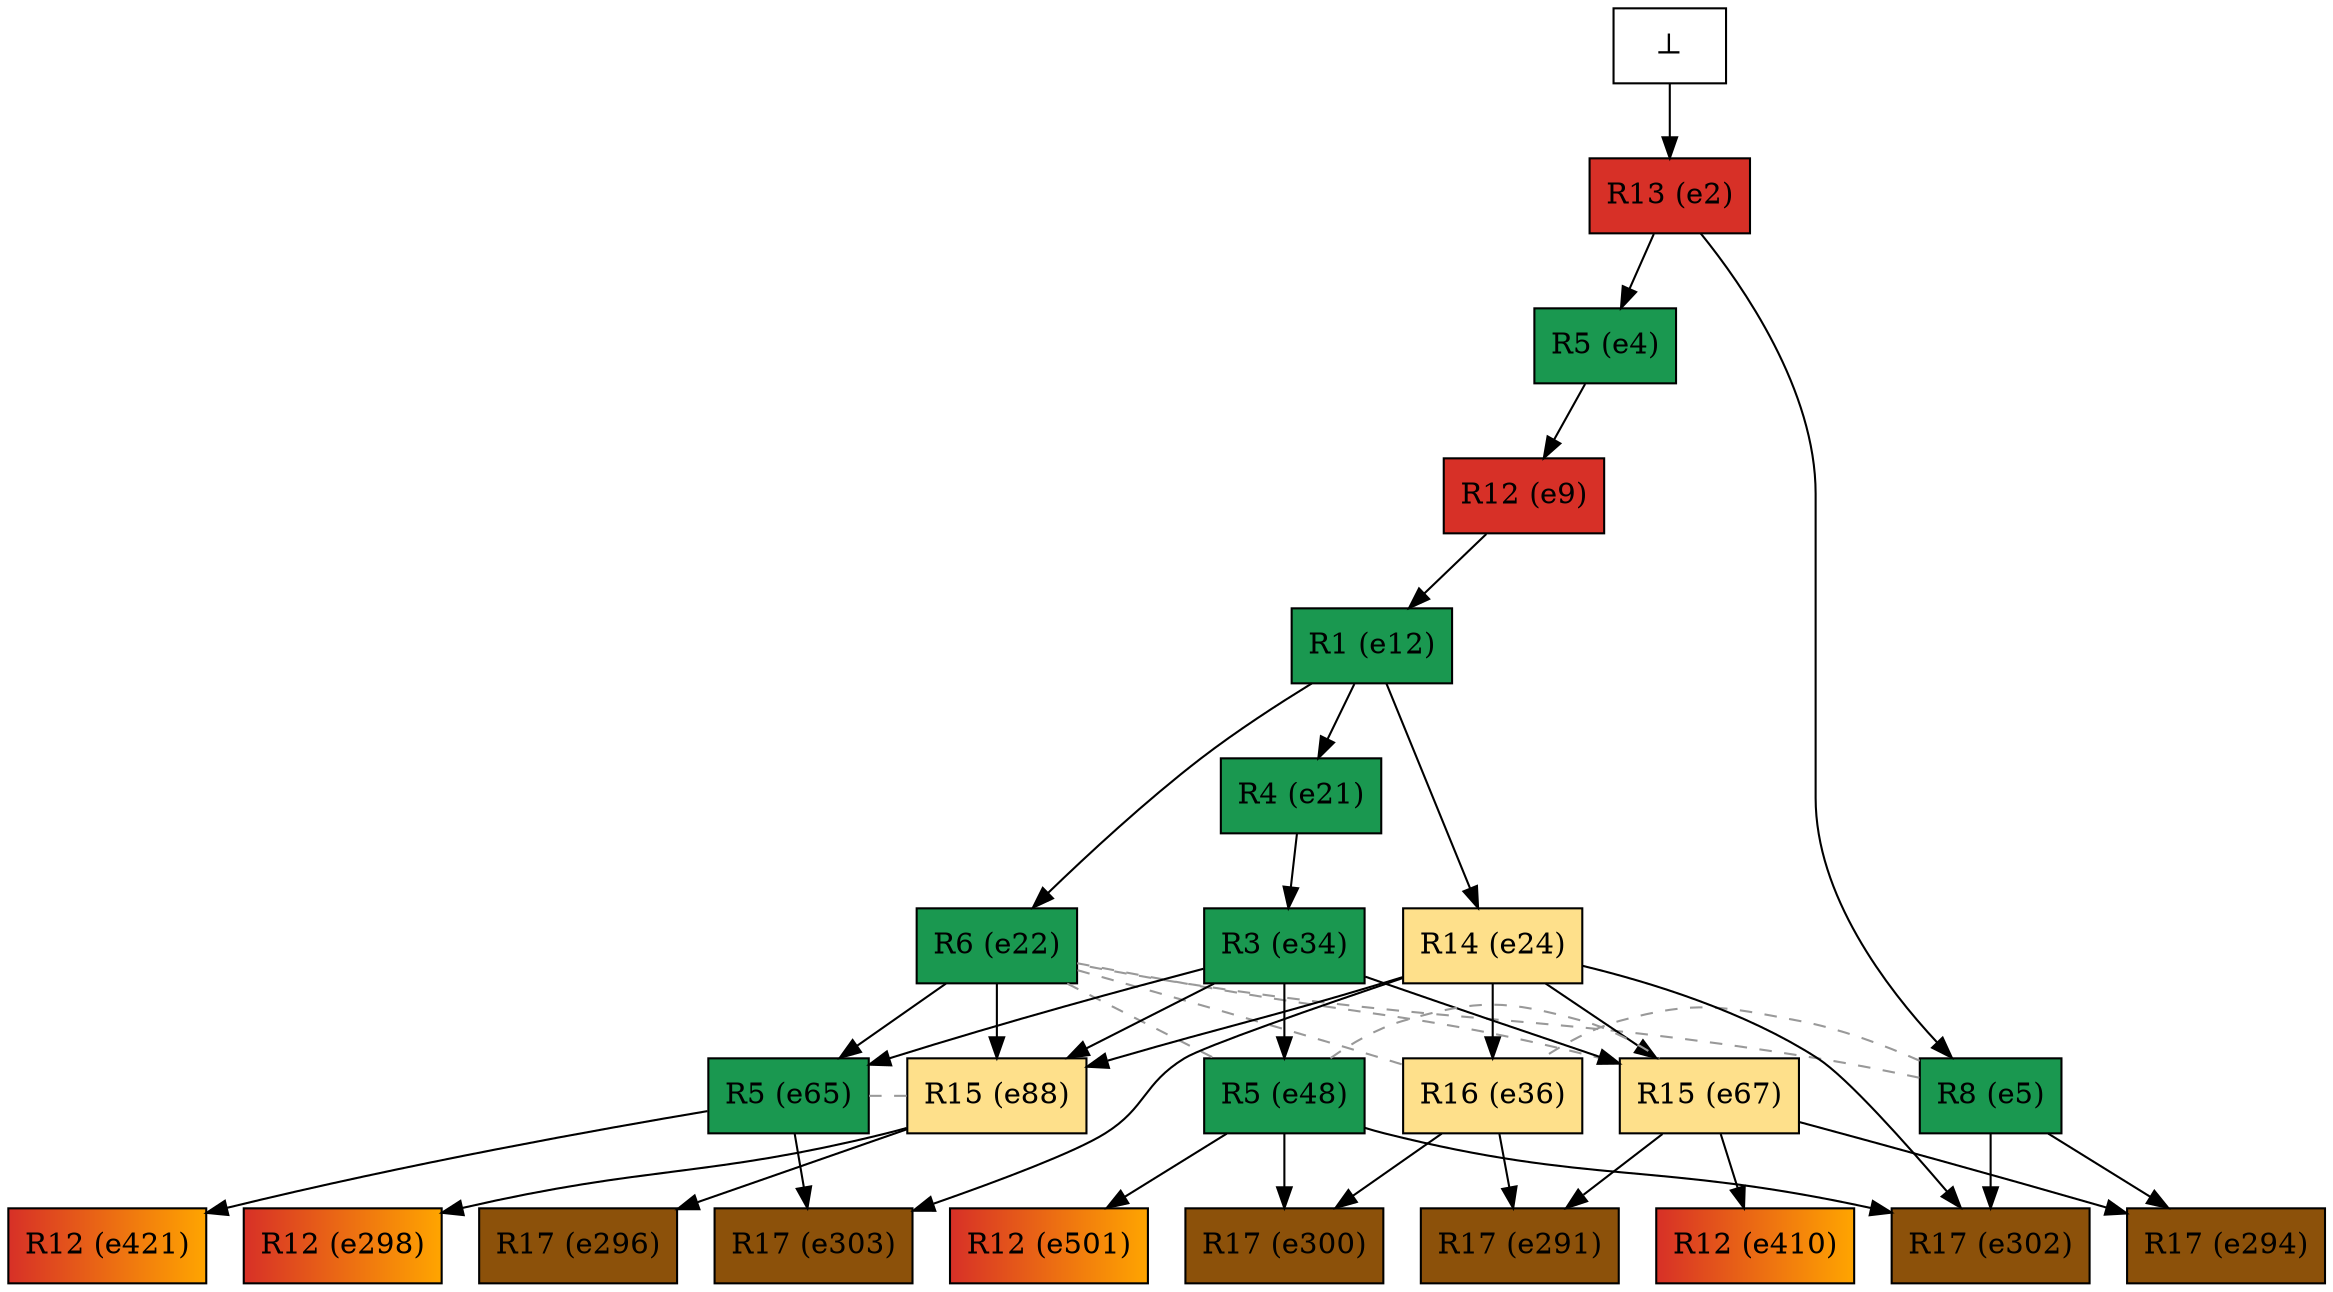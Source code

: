 digraph test {
  e2 -> e4;
  e2 -> e5;
  e4 -> e9;
  e9 -> e12;
  e12 -> e21;
  e12 -> e22;
  e12 -> e24;
  e21 -> e34;
  e24 -> e36;
  e34 -> e48;
  e22 -> e65;
  e34 -> e65;
  e24 -> e67;
  e34 -> e67;
  e22 -> e88;
  e24 -> e88;
  e34 -> e88;
  e36 -> e291;
  e67 -> e291;
  e5 -> e294;
  e67 -> e294;
  e88 -> e296;
  e88 -> e298;
  e36 -> e300;
  e48 -> e300;
  e5 -> e302;
  e24 -> e302;
  e48 -> e302;
  e24 -> e303;
  e65 -> e303;
  e67 -> e410;
  e65 -> e421;
  e48 -> e501;
  e0 -> e2;

//conflicts
  e5 -> e22 [arrowhead=none color=gray60 style=dashed constraint=false];
  e5 -> e36 [arrowhead=none color=gray60 style=dashed constraint=false];
  e22 -> e36 [arrowhead=none color=gray60 style=dashed constraint=false];
  e22 -> e48 [arrowhead=none color=gray60 style=dashed constraint=false];
  e22 -> e67 [arrowhead=none color=gray60 style=dashed constraint=false];
  e48 -> e67 [arrowhead=none color=gray60 style=dashed constraint=false];
  e65 -> e88 [arrowhead=none color=gray60 style=dashed constraint=false];

  e2 [color="black" fillcolor="#d73027:#d73027" label="R13 (e2)" shape=box style=filled];
  e4 [color="black" fillcolor="#1a9850:#1a9850" label="R5 (e4)" shape=box style=filled];
  e5 [color="black" fillcolor="#1a9850:#1a9850" label="R8 (e5)" shape=box style=filled];
  e9 [color="black" fillcolor="#d73027:#d73027" label="R12 (e9)" shape=box style=filled];
  e12 [color="black" fillcolor="#1a9850:#1a9850" label="R1 (e12)" shape=box style=filled];
  e21 [color="black" fillcolor="#1a9850:#1a9850" label="R4 (e21)" shape=box style=filled];
  e22 [color="black" fillcolor="#1a9850:#1a9850" label="R6 (e22)" shape=box style=filled];
  e24 [color="black" fillcolor="#fee08b:#fee08b" label="R14 (e24)" shape=box style=filled];
  e34 [color="black" fillcolor="#1a9850:#1a9850" label="R3 (e34)" shape=box style=filled];
  e36 [color="black" fillcolor="#fee08b:#fee08b" label="R16 (e36)" shape=box style=filled];
  e48 [color="black" fillcolor="#1a9850:#1a9850" label="R5 (e48)" shape=box style=filled];
  e65 [color="black" fillcolor="#1a9850:#1a9850" label="R5 (e65)" shape=box style=filled];
  e67 [color="black" fillcolor="#fee08b:#fee08b" label="R15 (e67)" shape=box style=filled];
  e88 [color="black" fillcolor="#fee08b:#fee08b" label="R15 (e88)" shape=box style=filled];
  e291 [color="black" fillcolor="#8c510a:#8c510a" label="R17 (e291)" shape=box style=filled];
  e294 [color="black" fillcolor="#8c510a:#8c510a" label="R17 (e294)" shape=box style=filled];
  e296 [color="black" fillcolor="#8c510a:#8c510a" label="R17 (e296)" shape=box style=filled];
  e298 [color="black" fillcolor="#d73027:orange" label="R12 (e298)" shape=box style=filled];
  e300 [color="black" fillcolor="#8c510a:#8c510a" label="R17 (e300)" shape=box style=filled];
  e302 [color="black" fillcolor="#8c510a:#8c510a" label="R17 (e302)" shape=box style=filled];
  e303 [color="black" fillcolor="#8c510a:#8c510a" label="R17 (e303)" shape=box style=filled];
  e410 [color="black" fillcolor="#d73027:orange" label="R12 (e410)" shape=box style=filled];
  e421 [color="black" fillcolor="#d73027:orange" label="R12 (e421)" shape=box style=filled];
  e501 [color="black" fillcolor="#d73027:orange" label="R12 (e501)" shape=box style=filled];
  e0 [fillcolor="white" label="⊥" shape=box style=filled];
}
